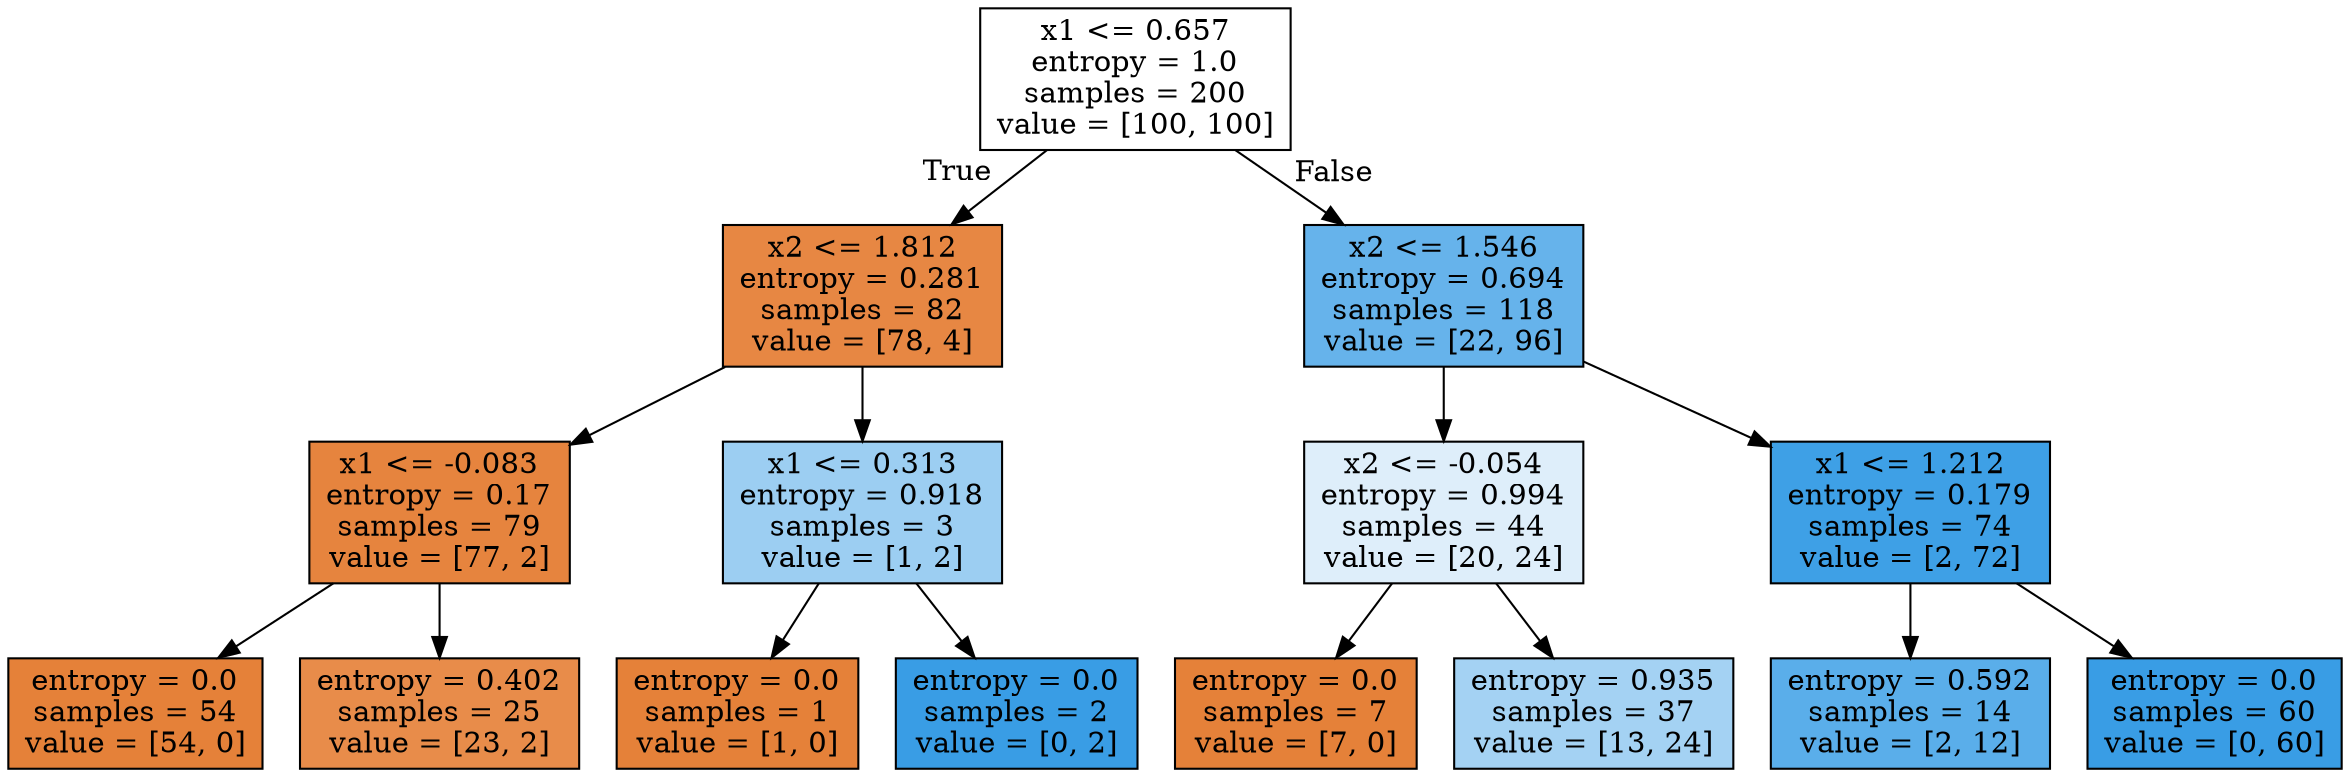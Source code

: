 digraph Tree {
node [shape=box, style="filled", color="black"] ;
0 [label="x1 <= 0.657\nentropy = 1.0\nsamples = 200\nvalue = [100, 100]", fillcolor="#e5813900"] ;
1 [label="x2 <= 1.812\nentropy = 0.281\nsamples = 82\nvalue = [78, 4]", fillcolor="#e58139f2"] ;
0 -> 1 [labeldistance=2.5, labelangle=45, headlabel="True"] ;
2 [label="x1 <= -0.083\nentropy = 0.17\nsamples = 79\nvalue = [77, 2]", fillcolor="#e58139f8"] ;
1 -> 2 ;
3 [label="entropy = 0.0\nsamples = 54\nvalue = [54, 0]", fillcolor="#e58139ff"] ;
2 -> 3 ;
4 [label="entropy = 0.402\nsamples = 25\nvalue = [23, 2]", fillcolor="#e58139e9"] ;
2 -> 4 ;
5 [label="x1 <= 0.313\nentropy = 0.918\nsamples = 3\nvalue = [1, 2]", fillcolor="#399de57f"] ;
1 -> 5 ;
6 [label="entropy = 0.0\nsamples = 1\nvalue = [1, 0]", fillcolor="#e58139ff"] ;
5 -> 6 ;
7 [label="entropy = 0.0\nsamples = 2\nvalue = [0, 2]", fillcolor="#399de5ff"] ;
5 -> 7 ;
8 [label="x2 <= 1.546\nentropy = 0.694\nsamples = 118\nvalue = [22, 96]", fillcolor="#399de5c5"] ;
0 -> 8 [labeldistance=2.5, labelangle=-45, headlabel="False"] ;
9 [label="x2 <= -0.054\nentropy = 0.994\nsamples = 44\nvalue = [20, 24]", fillcolor="#399de52a"] ;
8 -> 9 ;
10 [label="entropy = 0.0\nsamples = 7\nvalue = [7, 0]", fillcolor="#e58139ff"] ;
9 -> 10 ;
11 [label="entropy = 0.935\nsamples = 37\nvalue = [13, 24]", fillcolor="#399de575"] ;
9 -> 11 ;
12 [label="x1 <= 1.212\nentropy = 0.179\nsamples = 74\nvalue = [2, 72]", fillcolor="#399de5f8"] ;
8 -> 12 ;
13 [label="entropy = 0.592\nsamples = 14\nvalue = [2, 12]", fillcolor="#399de5d4"] ;
12 -> 13 ;
14 [label="entropy = 0.0\nsamples = 60\nvalue = [0, 60]", fillcolor="#399de5ff"] ;
12 -> 14 ;
}